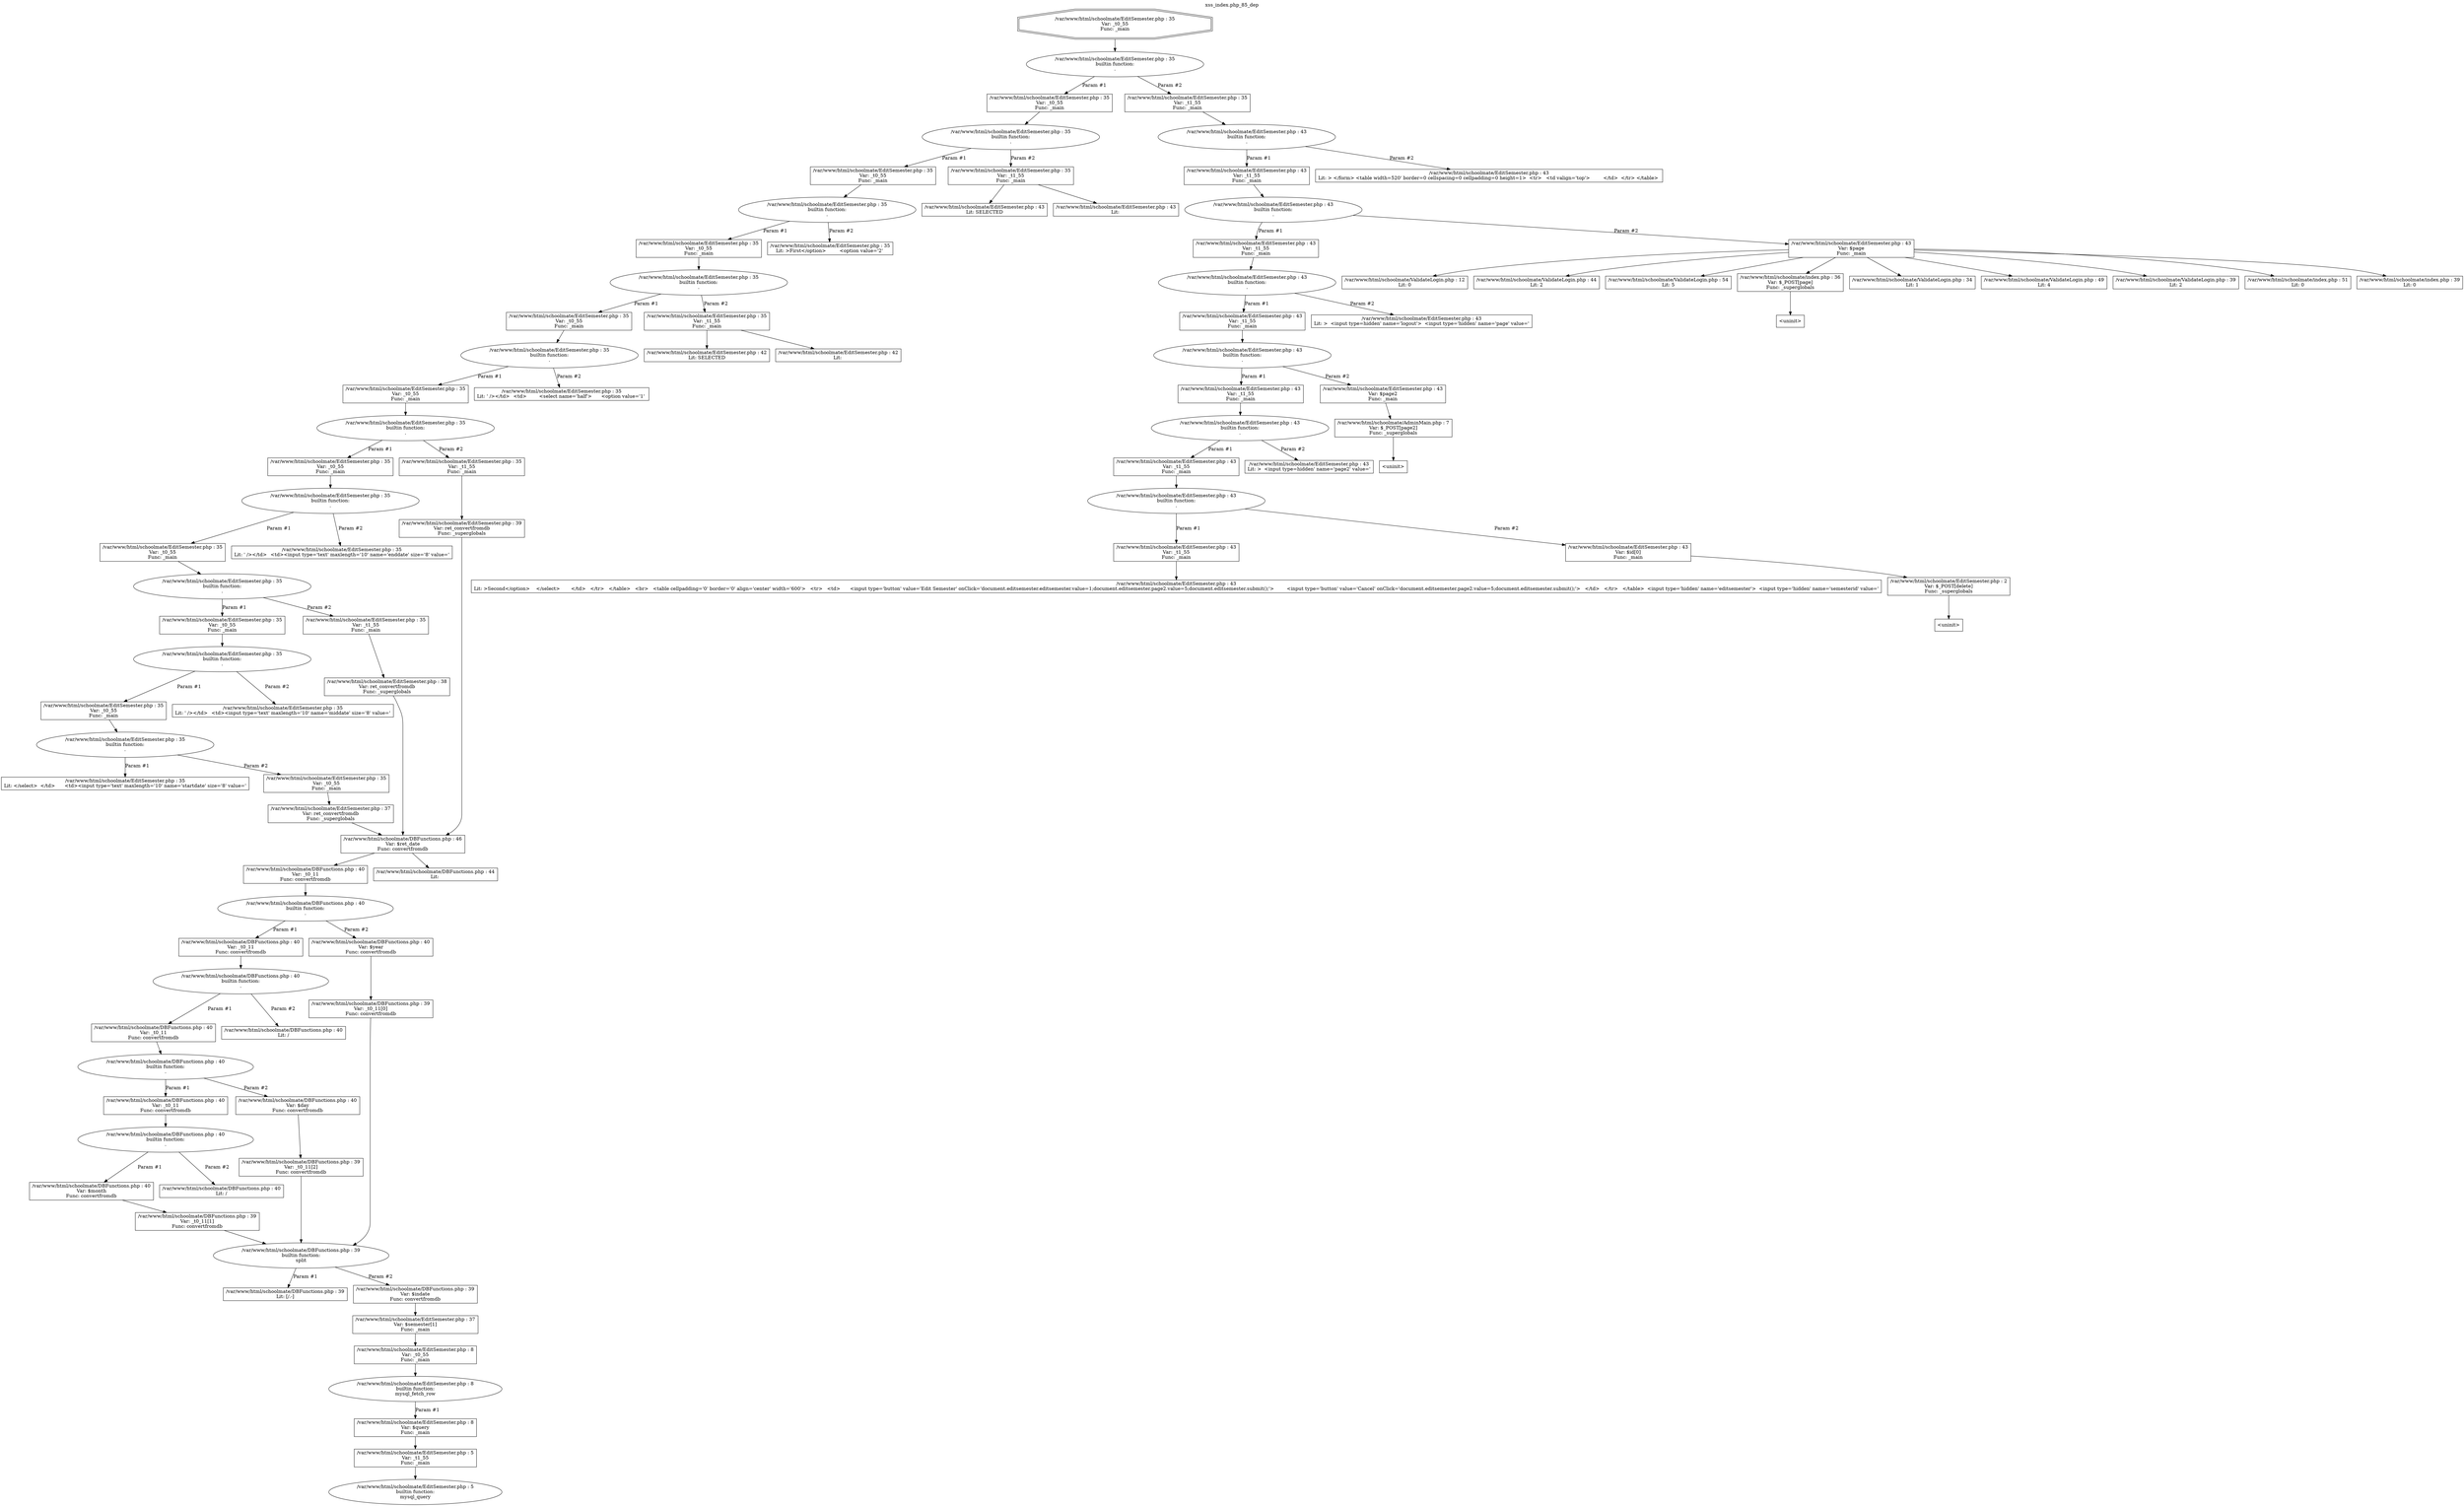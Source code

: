 digraph cfg {
  label="xss_index.php_85_dep";
  labelloc=t;
  n1 [shape=doubleoctagon, label="/var/www/html/schoolmate/EditSemester.php : 35\nVar: _t0_55\nFunc: _main\n"];
  n2 [shape=ellipse, label="/var/www/html/schoolmate/EditSemester.php : 35\nbuiltin function:\n.\n"];
  n3 [shape=box, label="/var/www/html/schoolmate/EditSemester.php : 35\nVar: _t0_55\nFunc: _main\n"];
  n4 [shape=ellipse, label="/var/www/html/schoolmate/EditSemester.php : 35\nbuiltin function:\n.\n"];
  n5 [shape=box, label="/var/www/html/schoolmate/EditSemester.php : 35\nVar: _t0_55\nFunc: _main\n"];
  n6 [shape=ellipse, label="/var/www/html/schoolmate/EditSemester.php : 35\nbuiltin function:\n.\n"];
  n7 [shape=box, label="/var/www/html/schoolmate/EditSemester.php : 35\nVar: _t0_55\nFunc: _main\n"];
  n8 [shape=ellipse, label="/var/www/html/schoolmate/EditSemester.php : 35\nbuiltin function:\n.\n"];
  n9 [shape=box, label="/var/www/html/schoolmate/EditSemester.php : 35\nVar: _t0_55\nFunc: _main\n"];
  n10 [shape=ellipse, label="/var/www/html/schoolmate/EditSemester.php : 35\nbuiltin function:\n.\n"];
  n11 [shape=box, label="/var/www/html/schoolmate/EditSemester.php : 35\nVar: _t0_55\nFunc: _main\n"];
  n12 [shape=ellipse, label="/var/www/html/schoolmate/EditSemester.php : 35\nbuiltin function:\n.\n"];
  n13 [shape=box, label="/var/www/html/schoolmate/EditSemester.php : 35\nVar: _t0_55\nFunc: _main\n"];
  n14 [shape=ellipse, label="/var/www/html/schoolmate/EditSemester.php : 35\nbuiltin function:\n.\n"];
  n15 [shape=box, label="/var/www/html/schoolmate/EditSemester.php : 35\nVar: _t0_55\nFunc: _main\n"];
  n16 [shape=ellipse, label="/var/www/html/schoolmate/EditSemester.php : 35\nbuiltin function:\n.\n"];
  n17 [shape=box, label="/var/www/html/schoolmate/EditSemester.php : 35\nVar: _t0_55\nFunc: _main\n"];
  n18 [shape=ellipse, label="/var/www/html/schoolmate/EditSemester.php : 35\nbuiltin function:\n.\n"];
  n19 [shape=box, label="/var/www/html/schoolmate/EditSemester.php : 35\nVar: _t0_55\nFunc: _main\n"];
  n20 [shape=ellipse, label="/var/www/html/schoolmate/EditSemester.php : 35\nbuiltin function:\n.\n"];
  n21 [shape=box, label="/var/www/html/schoolmate/EditSemester.php : 35\nLit: </select>	</td>	<td><input type='text' maxlength='10' name='startdate' size='8' value='\n"];
  n22 [shape=box, label="/var/www/html/schoolmate/EditSemester.php : 35\nVar: _t0_55\nFunc: _main\n"];
  n23 [shape=box, label="/var/www/html/schoolmate/EditSemester.php : 37\nVar: ret_convertfromdb\nFunc: _superglobals\n"];
  n24 [shape=box, label="/var/www/html/schoolmate/DBFunctions.php : 46\nVar: $ret_date\nFunc: convertfromdb\n"];
  n25 [shape=box, label="/var/www/html/schoolmate/DBFunctions.php : 40\nVar: _t0_11\nFunc: convertfromdb\n"];
  n26 [shape=ellipse, label="/var/www/html/schoolmate/DBFunctions.php : 40\nbuiltin function:\n.\n"];
  n27 [shape=box, label="/var/www/html/schoolmate/DBFunctions.php : 40\nVar: _t0_11\nFunc: convertfromdb\n"];
  n28 [shape=ellipse, label="/var/www/html/schoolmate/DBFunctions.php : 40\nbuiltin function:\n.\n"];
  n29 [shape=box, label="/var/www/html/schoolmate/DBFunctions.php : 40\nVar: _t0_11\nFunc: convertfromdb\n"];
  n30 [shape=ellipse, label="/var/www/html/schoolmate/DBFunctions.php : 40\nbuiltin function:\n.\n"];
  n31 [shape=box, label="/var/www/html/schoolmate/DBFunctions.php : 40\nVar: _t0_11\nFunc: convertfromdb\n"];
  n32 [shape=ellipse, label="/var/www/html/schoolmate/DBFunctions.php : 40\nbuiltin function:\n.\n"];
  n33 [shape=box, label="/var/www/html/schoolmate/DBFunctions.php : 40\nVar: $month\nFunc: convertfromdb\n"];
  n34 [shape=box, label="/var/www/html/schoolmate/DBFunctions.php : 39\nVar: _t0_11[1]\nFunc: convertfromdb\n"];
  n35 [shape=ellipse, label="/var/www/html/schoolmate/DBFunctions.php : 39\nbuiltin function:\nsplit\n"];
  n36 [shape=box, label="/var/www/html/schoolmate/DBFunctions.php : 39\nLit: [/.-]\n"];
  n37 [shape=box, label="/var/www/html/schoolmate/DBFunctions.php : 39\nVar: $indate\nFunc: convertfromdb\n"];
  n38 [shape=box, label="/var/www/html/schoolmate/EditSemester.php : 37\nVar: $semester[1]\nFunc: _main\n"];
  n39 [shape=box, label="/var/www/html/schoolmate/EditSemester.php : 8\nVar: _t0_55\nFunc: _main\n"];
  n40 [shape=ellipse, label="/var/www/html/schoolmate/EditSemester.php : 8\nbuiltin function:\nmysql_fetch_row\n"];
  n41 [shape=box, label="/var/www/html/schoolmate/EditSemester.php : 8\nVar: $query\nFunc: _main\n"];
  n42 [shape=box, label="/var/www/html/schoolmate/EditSemester.php : 5\nVar: _t1_55\nFunc: _main\n"];
  n43 [shape=ellipse, label="/var/www/html/schoolmate/EditSemester.php : 5\nbuiltin function:\nmysql_query\n"];
  n44 [shape=box, label="/var/www/html/schoolmate/DBFunctions.php : 40\nLit: /\n"];
  n45 [shape=box, label="/var/www/html/schoolmate/DBFunctions.php : 40\nVar: $day\nFunc: convertfromdb\n"];
  n46 [shape=box, label="/var/www/html/schoolmate/DBFunctions.php : 39\nVar: _t0_11[2]\nFunc: convertfromdb\n"];
  n47 [shape=box, label="/var/www/html/schoolmate/DBFunctions.php : 40\nLit: /\n"];
  n48 [shape=box, label="/var/www/html/schoolmate/DBFunctions.php : 40\nVar: $year\nFunc: convertfromdb\n"];
  n49 [shape=box, label="/var/www/html/schoolmate/DBFunctions.php : 39\nVar: _t0_11[0]\nFunc: convertfromdb\n"];
  n50 [shape=box, label="/var/www/html/schoolmate/DBFunctions.php : 44\nLit: \n"];
  n51 [shape=box, label="/var/www/html/schoolmate/EditSemester.php : 35\nLit: ' /></td>	<td><input type='text' maxlength='10' name='middate' size='8' value='\n"];
  n52 [shape=box, label="/var/www/html/schoolmate/EditSemester.php : 35\nVar: _t1_55\nFunc: _main\n"];
  n53 [shape=box, label="/var/www/html/schoolmate/EditSemester.php : 38\nVar: ret_convertfromdb\nFunc: _superglobals\n"];
  n54 [shape=box, label="/var/www/html/schoolmate/EditSemester.php : 35\nLit: ' /></td>	<td><input type='text' maxlength='10' name='enddate' size='8' value='\n"];
  n55 [shape=box, label="/var/www/html/schoolmate/EditSemester.php : 35\nVar: _t1_55\nFunc: _main\n"];
  n56 [shape=box, label="/var/www/html/schoolmate/EditSemester.php : 39\nVar: ret_convertfromdb\nFunc: _superglobals\n"];
  n57 [shape=box, label="/var/www/html/schoolmate/EditSemester.php : 35\nLit: ' /></td>	<td>	 <select name='half'>	  <option value='1' \n"];
  n58 [shape=box, label="/var/www/html/schoolmate/EditSemester.php : 35\nVar: _t1_55\nFunc: _main\n"];
  n59 [shape=box, label="/var/www/html/schoolmate/EditSemester.php : 42\nLit: SELECTED\n"];
  n60 [shape=box, label="/var/www/html/schoolmate/EditSemester.php : 42\nLit: \n"];
  n61 [shape=box, label="/var/www/html/schoolmate/EditSemester.php : 35\nLit: >First</option>	  <option value='2' \n"];
  n62 [shape=box, label="/var/www/html/schoolmate/EditSemester.php : 35\nVar: _t1_55\nFunc: _main\n"];
  n63 [shape=box, label="/var/www/html/schoolmate/EditSemester.php : 43\nLit: SELECTED\n"];
  n64 [shape=box, label="/var/www/html/schoolmate/EditSemester.php : 43\nLit: \n"];
  n65 [shape=box, label="/var/www/html/schoolmate/EditSemester.php : 35\nVar: _t1_55\nFunc: _main\n"];
  n66 [shape=ellipse, label="/var/www/html/schoolmate/EditSemester.php : 43\nbuiltin function:\n.\n"];
  n67 [shape=box, label="/var/www/html/schoolmate/EditSemester.php : 43\nVar: _t1_55\nFunc: _main\n"];
  n68 [shape=ellipse, label="/var/www/html/schoolmate/EditSemester.php : 43\nbuiltin function:\n.\n"];
  n69 [shape=box, label="/var/www/html/schoolmate/EditSemester.php : 43\nVar: _t1_55\nFunc: _main\n"];
  n70 [shape=ellipse, label="/var/www/html/schoolmate/EditSemester.php : 43\nbuiltin function:\n.\n"];
  n71 [shape=box, label="/var/www/html/schoolmate/EditSemester.php : 43\nVar: _t1_55\nFunc: _main\n"];
  n72 [shape=ellipse, label="/var/www/html/schoolmate/EditSemester.php : 43\nbuiltin function:\n.\n"];
  n73 [shape=box, label="/var/www/html/schoolmate/EditSemester.php : 43\nVar: _t1_55\nFunc: _main\n"];
  n74 [shape=ellipse, label="/var/www/html/schoolmate/EditSemester.php : 43\nbuiltin function:\n.\n"];
  n75 [shape=box, label="/var/www/html/schoolmate/EditSemester.php : 43\nVar: _t1_55\nFunc: _main\n"];
  n76 [shape=ellipse, label="/var/www/html/schoolmate/EditSemester.php : 43\nbuiltin function:\n.\n"];
  n77 [shape=box, label="/var/www/html/schoolmate/EditSemester.php : 43\nVar: _t1_55\nFunc: _main\n"];
  n78 [shape=box, label="/var/www/html/schoolmate/EditSemester.php : 43\nLit: >Second</option>	 </select>	</td>   </tr>   </table>   <br>   <table cellpadding='0' border='0' align='center' width='600'>   <tr>   <td>	<input type='button' value='Edit Semester' onClick='document.editsemester.editsemester.value=1;document.editsemester.page2.value=5;document.editsemester.submit();'>	<input type='button' value='Cancel' onClick='document.editsemester.page2.value=5;document.editsemester.submit();'>   </td>   </tr>   </table>  <input type='hidden' name='editsemester'>  <input type='hidden' name='semesterid' value='\n"];
  n79 [shape=box, label="/var/www/html/schoolmate/EditSemester.php : 43\nVar: $id[0]\nFunc: _main\n"];
  n80 [shape=box, label="/var/www/html/schoolmate/EditSemester.php : 2\nVar: $_POST[delete]\nFunc: _superglobals\n"];
  n81 [shape=box, label="<uninit>"];
  n82 [shape=box, label="/var/www/html/schoolmate/EditSemester.php : 43\nLit: >  <input type=hidden' name='page2' value='\n"];
  n83 [shape=box, label="/var/www/html/schoolmate/EditSemester.php : 43\nVar: $page2\nFunc: _main\n"];
  n84 [shape=box, label="/var/www/html/schoolmate/AdminMain.php : 7\nVar: $_POST[page2]\nFunc: _superglobals\n"];
  n85 [shape=box, label="<uninit>"];
  n86 [shape=box, label="/var/www/html/schoolmate/EditSemester.php : 43\nLit: >  <input type=hidden' name='logout'>  <input type='hidden' name='page' value='\n"];
  n87 [shape=box, label="/var/www/html/schoolmate/EditSemester.php : 43\nVar: $page\nFunc: _main\n"];
  n88 [shape=box, label="/var/www/html/schoolmate/ValidateLogin.php : 12\nLit: 0\n"];
  n89 [shape=box, label="/var/www/html/schoolmate/ValidateLogin.php : 44\nLit: 2\n"];
  n90 [shape=box, label="/var/www/html/schoolmate/ValidateLogin.php : 54\nLit: 5\n"];
  n91 [shape=box, label="/var/www/html/schoolmate/index.php : 36\nVar: $_POST[page]\nFunc: _superglobals\n"];
  n92 [shape=box, label="<uninit>"];
  n93 [shape=box, label="/var/www/html/schoolmate/ValidateLogin.php : 34\nLit: 1\n"];
  n94 [shape=box, label="/var/www/html/schoolmate/ValidateLogin.php : 49\nLit: 4\n"];
  n95 [shape=box, label="/var/www/html/schoolmate/ValidateLogin.php : 39\nLit: 2\n"];
  n96 [shape=box, label="/var/www/html/schoolmate/index.php : 51\nLit: 0\n"];
  n97 [shape=box, label="/var/www/html/schoolmate/index.php : 39\nLit: 0\n"];
  n98 [shape=box, label="/var/www/html/schoolmate/EditSemester.php : 43\nLit: > </form> <table width=520' border=0 cellspacing=0 cellpadding=0 height=1>  <tr>   <td valign='top'>	&nbsp;   </td>  </tr> </table> \n"];
  n1 -> n2;
  n3 -> n4;
  n5 -> n6;
  n7 -> n8;
  n9 -> n10;
  n11 -> n12;
  n13 -> n14;
  n15 -> n16;
  n17 -> n18;
  n19 -> n20;
  n20 -> n21[label="Param #1"];
  n20 -> n22[label="Param #2"];
  n25 -> n26;
  n27 -> n28;
  n29 -> n30;
  n31 -> n32;
  n34 -> n35;
  n35 -> n36[label="Param #1"];
  n35 -> n37[label="Param #2"];
  n39 -> n40;
  n42 -> n43;
  n41 -> n42;
  n40 -> n41[label="Param #1"];
  n38 -> n39;
  n37 -> n38;
  n33 -> n34;
  n32 -> n33[label="Param #1"];
  n32 -> n44[label="Param #2"];
  n30 -> n31[label="Param #1"];
  n30 -> n45[label="Param #2"];
  n46 -> n35;
  n45 -> n46;
  n28 -> n29[label="Param #1"];
  n28 -> n47[label="Param #2"];
  n26 -> n27[label="Param #1"];
  n26 -> n48[label="Param #2"];
  n49 -> n35;
  n48 -> n49;
  n24 -> n25;
  n24 -> n50;
  n23 -> n24;
  n22 -> n23;
  n18 -> n19[label="Param #1"];
  n18 -> n51[label="Param #2"];
  n16 -> n17[label="Param #1"];
  n16 -> n52[label="Param #2"];
  n53 -> n24;
  n52 -> n53;
  n14 -> n15[label="Param #1"];
  n14 -> n54[label="Param #2"];
  n12 -> n13[label="Param #1"];
  n12 -> n55[label="Param #2"];
  n56 -> n24;
  n55 -> n56;
  n10 -> n11[label="Param #1"];
  n10 -> n57[label="Param #2"];
  n8 -> n9[label="Param #1"];
  n8 -> n58[label="Param #2"];
  n58 -> n59;
  n58 -> n60;
  n6 -> n7[label="Param #1"];
  n6 -> n61[label="Param #2"];
  n4 -> n5[label="Param #1"];
  n4 -> n62[label="Param #2"];
  n62 -> n63;
  n62 -> n64;
  n2 -> n3[label="Param #1"];
  n2 -> n65[label="Param #2"];
  n65 -> n66;
  n67 -> n68;
  n69 -> n70;
  n71 -> n72;
  n73 -> n74;
  n75 -> n76;
  n77 -> n78;
  n76 -> n77[label="Param #1"];
  n76 -> n79[label="Param #2"];
  n80 -> n81;
  n79 -> n80;
  n74 -> n75[label="Param #1"];
  n74 -> n82[label="Param #2"];
  n72 -> n73[label="Param #1"];
  n72 -> n83[label="Param #2"];
  n84 -> n85;
  n83 -> n84;
  n70 -> n71[label="Param #1"];
  n70 -> n86[label="Param #2"];
  n68 -> n69[label="Param #1"];
  n68 -> n87[label="Param #2"];
  n87 -> n88;
  n87 -> n89;
  n87 -> n90;
  n87 -> n91;
  n87 -> n93;
  n87 -> n94;
  n87 -> n95;
  n87 -> n96;
  n87 -> n97;
  n91 -> n92;
  n66 -> n67[label="Param #1"];
  n66 -> n98[label="Param #2"];
}

